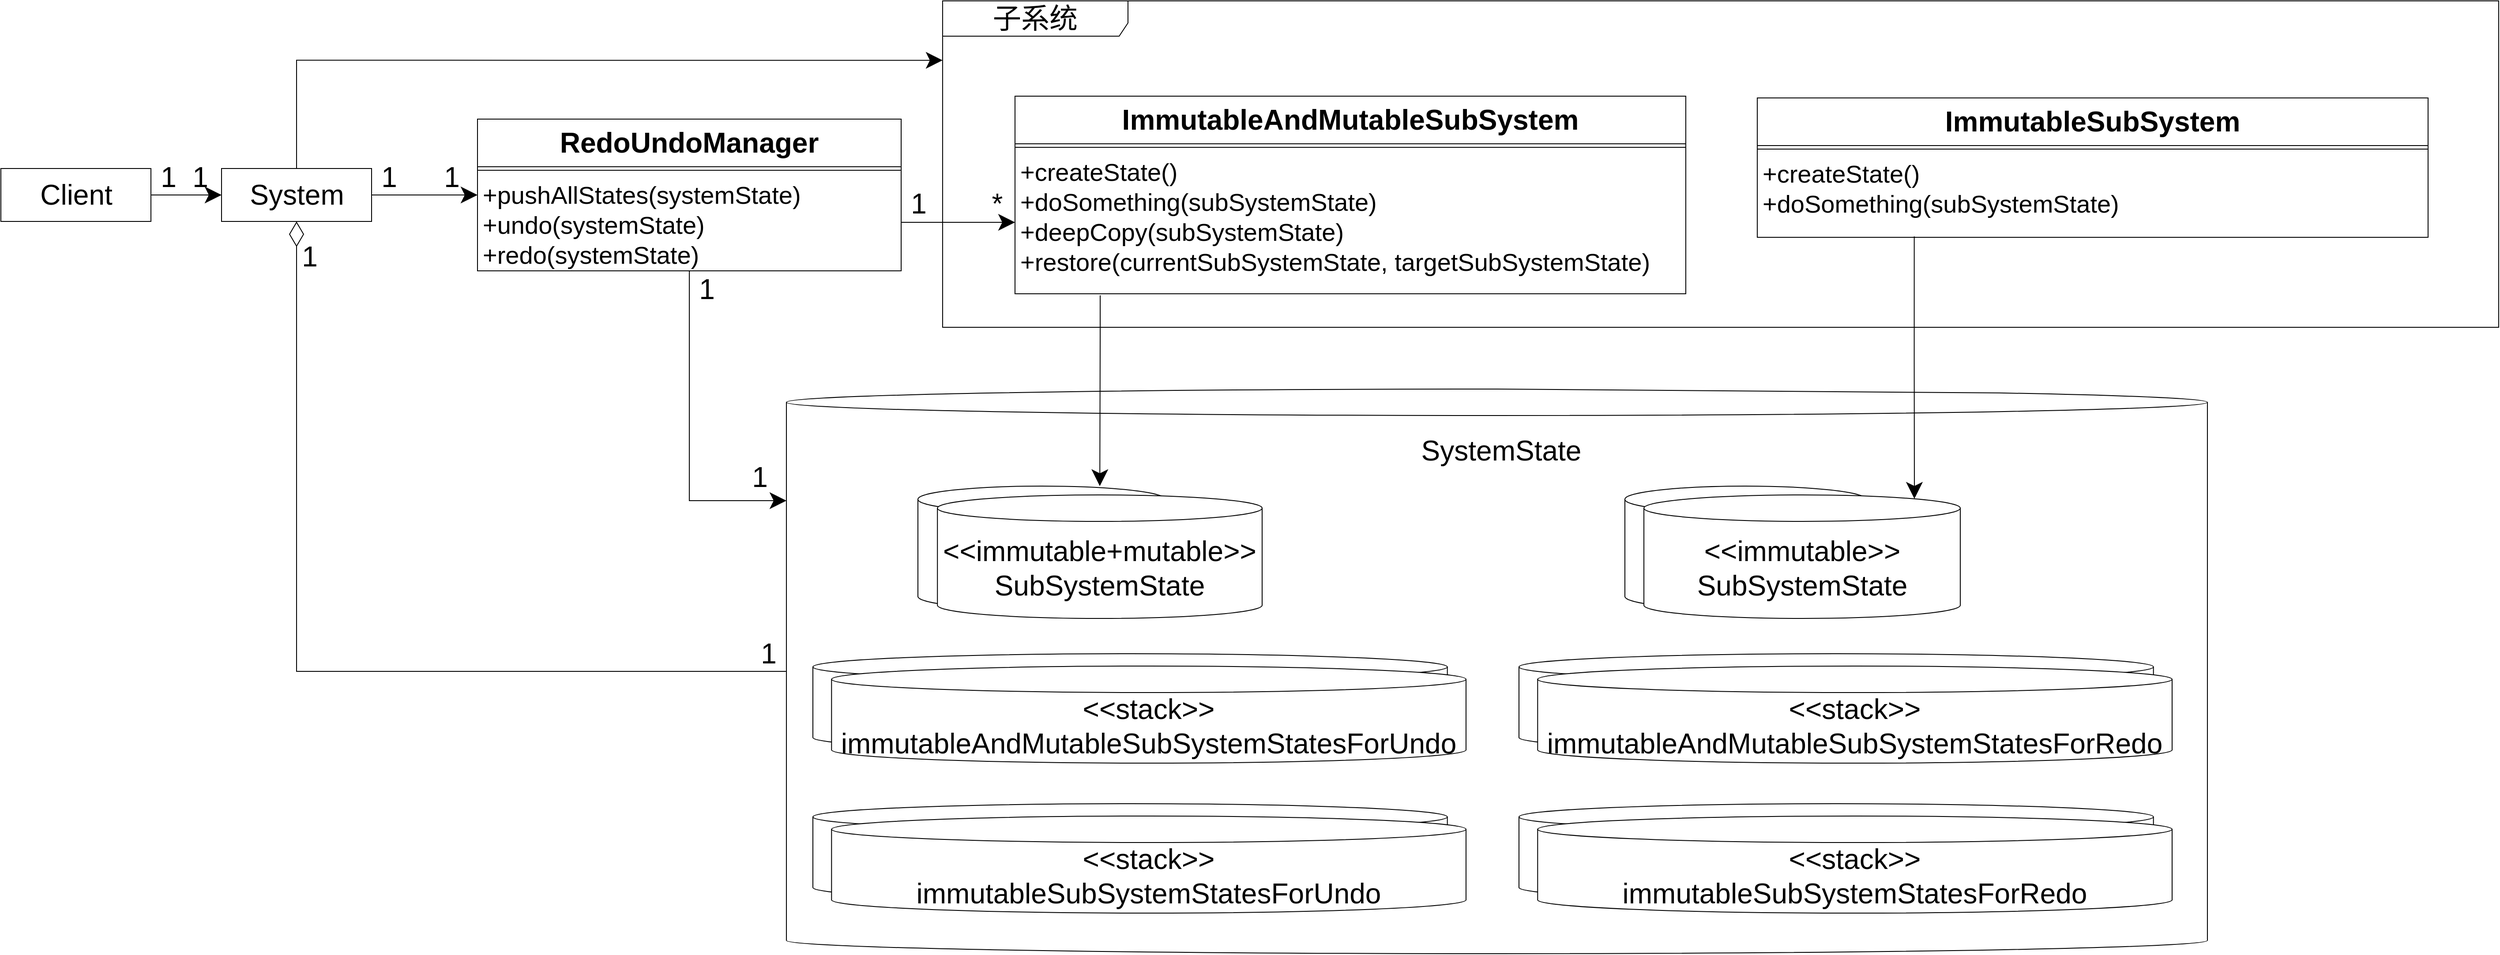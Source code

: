 <mxfile version="14.6.13" type="device"><diagram id="34xcj6VJA_TgIxmaPHAQ" name="第 1 页"><mxGraphModel dx="3592" dy="2130" grid="1" gridSize="10" guides="1" tooltips="1" connect="1" arrows="1" fold="1" page="1" pageScale="1" pageWidth="827" pageHeight="1169" math="0" shadow="0"><root><mxCell id="0"/><mxCell id="1" parent="0"/><mxCell id="PxvBBL2ty2cdPOecogPF-61" value="&lt;font style=&quot;font-size: 32px&quot;&gt;子系统&lt;/font&gt;" style="shape=umlFrame;whiteSpace=wrap;html=1;width=210;height=40;fontSize=32;" vertex="1" parent="1"><mxGeometry x="827" y="330" width="1763" height="370" as="geometry"/></mxCell><mxCell id="PxvBBL2ty2cdPOecogPF-2" value="" style="shape=cylinder3;whiteSpace=wrap;html=1;boundedLbl=1;backgroundOutline=1;size=15;" vertex="1" parent="1"><mxGeometry x="650" y="770" width="1610" height="640" as="geometry"/></mxCell><mxCell id="PxvBBL2ty2cdPOecogPF-3" value="" style="edgeStyle=orthogonalEdgeStyle;rounded=0;orthogonalLoop=1;jettySize=auto;html=1;endSize=16;startSize=16;" edge="1" parent="1" source="PxvBBL2ty2cdPOecogPF-4"><mxGeometry relative="1" as="geometry"><mxPoint x="10.0" y="550" as="targetPoint"/></mxGeometry></mxCell><mxCell id="PxvBBL2ty2cdPOecogPF-4" value="Client" style="html=1;fontSize=32;" vertex="1" parent="1"><mxGeometry x="-240" y="520.0" width="170" height="60" as="geometry"/></mxCell><mxCell id="PxvBBL2ty2cdPOecogPF-43" style="edgeStyle=orthogonalEdgeStyle;rounded=0;orthogonalLoop=1;jettySize=auto;html=1;entryX=0;entryY=0;entryDx=0;entryDy=126.5;entryPerimeter=0;endSize=16;startSize=16;" edge="1" parent="1" source="PxvBBL2ty2cdPOecogPF-7" target="PxvBBL2ty2cdPOecogPF-2"><mxGeometry relative="1" as="geometry"/></mxCell><mxCell id="PxvBBL2ty2cdPOecogPF-7" value="RedoUndoManager" style="swimlane;fontStyle=1;align=center;verticalAlign=top;childLayout=stackLayout;horizontal=1;startSize=54;horizontalStack=0;resizeParent=1;resizeParentMax=0;resizeLast=0;collapsible=1;marginBottom=0;fontSize=32;" vertex="1" parent="1"><mxGeometry x="300" y="464" width="480" height="172" as="geometry"/></mxCell><mxCell id="PxvBBL2ty2cdPOecogPF-8" value="" style="line;strokeWidth=1;fillColor=none;align=left;verticalAlign=middle;spacingTop=-1;spacingLeft=3;spacingRight=3;rotatable=0;labelPosition=right;points=[];portConstraint=eastwest;" vertex="1" parent="PxvBBL2ty2cdPOecogPF-7"><mxGeometry y="54" width="480" height="8" as="geometry"/></mxCell><mxCell id="PxvBBL2ty2cdPOecogPF-9" value="+pushAllStates(systemState)&#10;+undo(systemState)&#10;+redo(systemState)" style="text;strokeColor=none;fillColor=none;align=left;verticalAlign=top;spacingLeft=4;spacingRight=4;overflow=hidden;rotatable=0;points=[[0,0.5],[1,0.5]];portConstraint=eastwest;fontSize=28;" vertex="1" parent="PxvBBL2ty2cdPOecogPF-7"><mxGeometry y="62" width="480" height="110" as="geometry"/></mxCell><mxCell id="PxvBBL2ty2cdPOecogPF-11" style="edgeStyle=orthogonalEdgeStyle;rounded=0;orthogonalLoop=1;jettySize=auto;html=1;entryX=0;entryY=0.5;entryDx=0;entryDy=0;entryPerimeter=0;startSize=26;endSize=26;exitX=0.5;exitY=1;exitDx=0;exitDy=0;startArrow=diamondThin;startFill=0;endArrow=none;endFill=0;" edge="1" parent="1" source="PxvBBL2ty2cdPOecogPF-35" target="PxvBBL2ty2cdPOecogPF-2"><mxGeometry relative="1" as="geometry"><mxPoint x="768.6" y="760" as="sourcePoint"/><mxPoint x="480" y="-471.44" as="targetPoint"/></mxGeometry></mxCell><mxCell id="PxvBBL2ty2cdPOecogPF-45" style="edgeStyle=orthogonalEdgeStyle;rounded=0;orthogonalLoop=1;jettySize=auto;html=1;entryX=0.736;entryY=0;entryDx=0;entryDy=0;entryPerimeter=0;startSize=16;endSize=16;exitX=0.127;exitY=1.011;exitDx=0;exitDy=0;exitPerimeter=0;" edge="1" parent="1" source="PxvBBL2ty2cdPOecogPF-17" target="PxvBBL2ty2cdPOecogPF-36"><mxGeometry relative="1" as="geometry"><Array as="points"><mxPoint x="1006" y="710"/></Array></mxGeometry></mxCell><mxCell id="PxvBBL2ty2cdPOecogPF-15" value="ImmutableAndMutableSubSystem" style="swimlane;fontStyle=1;align=center;verticalAlign=top;childLayout=stackLayout;horizontal=1;startSize=54;horizontalStack=0;resizeParent=1;resizeParentMax=0;resizeLast=0;collapsible=1;marginBottom=0;fontSize=32;" vertex="1" parent="1"><mxGeometry x="909" y="438" width="760" height="224" as="geometry"/></mxCell><mxCell id="PxvBBL2ty2cdPOecogPF-16" value="" style="line;strokeWidth=1;fillColor=none;align=left;verticalAlign=middle;spacingTop=-1;spacingLeft=3;spacingRight=3;rotatable=0;labelPosition=right;points=[];portConstraint=eastwest;" vertex="1" parent="PxvBBL2ty2cdPOecogPF-15"><mxGeometry y="54" width="760" height="8" as="geometry"/></mxCell><mxCell id="PxvBBL2ty2cdPOecogPF-17" value="+createState()&#10;+doSomething(subSystemState)&#10;+deepCopy(subSystemState)&#10;+restore(currentSubSystemState, targetSubSystemState)" style="text;strokeColor=none;fillColor=none;align=left;verticalAlign=top;spacingLeft=4;spacingRight=4;overflow=hidden;rotatable=0;points=[[0,0.5],[1,0.5]];portConstraint=eastwest;fontSize=28;" vertex="1" parent="PxvBBL2ty2cdPOecogPF-15"><mxGeometry y="62" width="760" height="162" as="geometry"/></mxCell><mxCell id="PxvBBL2ty2cdPOecogPF-26" value="&lt;font style=&quot;font-size: 32px&quot;&gt;SystemState&lt;/font&gt;" style="text;html=1;strokeColor=none;fillColor=none;align=center;verticalAlign=middle;whiteSpace=wrap;rounded=0;" vertex="1" parent="1"><mxGeometry x="1440" y="820" width="40" height="40" as="geometry"/></mxCell><mxCell id="PxvBBL2ty2cdPOecogPF-33" style="edgeStyle=orthogonalEdgeStyle;rounded=0;orthogonalLoop=1;jettySize=auto;html=1;entryX=0;entryY=0.182;entryDx=0;entryDy=0;startSize=16;endSize=16;exitX=0.5;exitY=0;exitDx=0;exitDy=0;entryPerimeter=0;" edge="1" parent="1" source="PxvBBL2ty2cdPOecogPF-35" target="PxvBBL2ty2cdPOecogPF-61"><mxGeometry relative="1" as="geometry"><mxPoint x="487.73" y="-211.56" as="targetPoint"/><Array as="points"><mxPoint x="95" y="397"/></Array></mxGeometry></mxCell><mxCell id="PxvBBL2ty2cdPOecogPF-34" style="edgeStyle=orthogonalEdgeStyle;rounded=0;orthogonalLoop=1;jettySize=auto;html=1;startSize=16;endSize=16;exitX=1;exitY=0.5;exitDx=0;exitDy=0;" edge="1" parent="1" source="PxvBBL2ty2cdPOecogPF-35" target="PxvBBL2ty2cdPOecogPF-7"><mxGeometry relative="1" as="geometry"/></mxCell><mxCell id="PxvBBL2ty2cdPOecogPF-35" value="System" style="html=1;fontSize=32;" vertex="1" parent="1"><mxGeometry x="10" y="520.0" width="170" height="60" as="geometry"/></mxCell><mxCell id="PxvBBL2ty2cdPOecogPF-37" value="" style="group" vertex="1" connectable="0" parent="1"><mxGeometry x="799" y="880" width="390" height="150" as="geometry"/></mxCell><mxCell id="PxvBBL2ty2cdPOecogPF-36" value="" style="shape=cylinder3;whiteSpace=wrap;html=1;boundedLbl=1;backgroundOutline=1;size=15;" vertex="1" parent="PxvBBL2ty2cdPOecogPF-37"><mxGeometry width="280.007" height="140" as="geometry"/></mxCell><mxCell id="PxvBBL2ty2cdPOecogPF-10" value="&lt;font style=&quot;font-size: 32px&quot;&gt;&amp;lt;&amp;lt;immutable+mutable&amp;gt;&amp;gt;&lt;br&gt;SubSystemState&lt;/font&gt;" style="shape=cylinder3;whiteSpace=wrap;html=1;boundedLbl=1;backgroundOutline=1;size=15;" vertex="1" parent="PxvBBL2ty2cdPOecogPF-37"><mxGeometry x="22.104" y="10" width="367.896" height="140" as="geometry"/></mxCell><mxCell id="PxvBBL2ty2cdPOecogPF-39" value="" style="group" vertex="1" connectable="0" parent="1"><mxGeometry x="680" y="1070" width="740" height="124" as="geometry"/></mxCell><mxCell id="PxvBBL2ty2cdPOecogPF-38" value="" style="shape=cylinder3;whiteSpace=wrap;html=1;boundedLbl=1;backgroundOutline=1;size=15;" vertex="1" parent="PxvBBL2ty2cdPOecogPF-39"><mxGeometry width="718.857" height="110" as="geometry"/></mxCell><mxCell id="PxvBBL2ty2cdPOecogPF-27" value="&lt;span style=&quot;font-size: 32px ; text-align: left&quot;&gt;&amp;lt;&amp;lt;stack&amp;gt;&amp;gt;&lt;br&gt;&lt;/span&gt;&lt;span style=&quot;font-size: 32px&quot;&gt;immutableAndMutableSubSystem&lt;/span&gt;&lt;span style=&quot;font-size: 32px ; text-align: left&quot;&gt;StatesForUndo&lt;/span&gt;" style="shape=cylinder3;whiteSpace=wrap;html=1;boundedLbl=1;backgroundOutline=1;size=15;" vertex="1" parent="PxvBBL2ty2cdPOecogPF-39"><mxGeometry x="21.143" y="14" width="718.857" height="110" as="geometry"/></mxCell><mxCell id="PxvBBL2ty2cdPOecogPF-44" style="edgeStyle=orthogonalEdgeStyle;rounded=0;orthogonalLoop=1;jettySize=auto;html=1;startSize=16;endSize=16;" edge="1" parent="1" source="PxvBBL2ty2cdPOecogPF-9" target="PxvBBL2ty2cdPOecogPF-17"><mxGeometry relative="1" as="geometry"/></mxCell><mxCell id="PxvBBL2ty2cdPOecogPF-46" value="&lt;font style=&quot;font-size: 32px&quot;&gt;1&lt;/font&gt;" style="text;html=1;strokeColor=none;fillColor=none;align=center;verticalAlign=middle;whiteSpace=wrap;rounded=0;" vertex="1" parent="1"><mxGeometry x="90.0" y="610" width="40" height="20" as="geometry"/></mxCell><mxCell id="PxvBBL2ty2cdPOecogPF-47" value="&lt;font style=&quot;font-size: 32px&quot;&gt;1&lt;/font&gt;" style="text;html=1;strokeColor=none;fillColor=none;align=center;verticalAlign=middle;whiteSpace=wrap;rounded=0;" vertex="1" parent="1"><mxGeometry x="610.0" y="1060" width="40" height="20" as="geometry"/></mxCell><mxCell id="PxvBBL2ty2cdPOecogPF-48" value="&lt;font style=&quot;font-size: 32px&quot;&gt;1&lt;/font&gt;" style="text;html=1;strokeColor=none;fillColor=none;align=center;verticalAlign=middle;whiteSpace=wrap;rounded=0;" vertex="1" parent="1"><mxGeometry x="540.0" y="647" width="40" height="20" as="geometry"/></mxCell><mxCell id="PxvBBL2ty2cdPOecogPF-49" value="&lt;font style=&quot;font-size: 32px&quot;&gt;1&lt;/font&gt;" style="text;html=1;strokeColor=none;fillColor=none;align=center;verticalAlign=middle;whiteSpace=wrap;rounded=0;" vertex="1" parent="1"><mxGeometry x="600.0" y="860" width="40" height="20" as="geometry"/></mxCell><mxCell id="PxvBBL2ty2cdPOecogPF-50" value="&lt;font style=&quot;font-size: 32px&quot;&gt;1&lt;/font&gt;" style="text;html=1;strokeColor=none;fillColor=none;align=center;verticalAlign=middle;whiteSpace=wrap;rounded=0;" vertex="1" parent="1"><mxGeometry x="180.0" y="520" width="40" height="20" as="geometry"/></mxCell><mxCell id="PxvBBL2ty2cdPOecogPF-51" value="&lt;font style=&quot;font-size: 32px&quot;&gt;1&lt;/font&gt;" style="text;html=1;strokeColor=none;fillColor=none;align=center;verticalAlign=middle;whiteSpace=wrap;rounded=0;" vertex="1" parent="1"><mxGeometry x="251.0" y="520" width="40" height="20" as="geometry"/></mxCell><mxCell id="PxvBBL2ty2cdPOecogPF-52" value="&lt;font style=&quot;font-size: 32px&quot;&gt;1&lt;/font&gt;" style="text;html=1;strokeColor=none;fillColor=none;align=center;verticalAlign=middle;whiteSpace=wrap;rounded=0;" vertex="1" parent="1"><mxGeometry x="-70.0" y="520" width="40" height="20" as="geometry"/></mxCell><mxCell id="PxvBBL2ty2cdPOecogPF-53" value="&lt;font style=&quot;font-size: 32px&quot;&gt;1&lt;/font&gt;" style="text;html=1;strokeColor=none;fillColor=none;align=center;verticalAlign=middle;whiteSpace=wrap;rounded=0;" vertex="1" parent="1"><mxGeometry x="-34.0" y="520" width="40" height="20" as="geometry"/></mxCell><mxCell id="PxvBBL2ty2cdPOecogPF-56" value="&lt;font style=&quot;font-size: 32px&quot;&gt;1&lt;/font&gt;" style="text;html=1;strokeColor=none;fillColor=none;align=center;verticalAlign=middle;whiteSpace=wrap;rounded=0;" vertex="1" parent="1"><mxGeometry x="780.0" y="550" width="40" height="20" as="geometry"/></mxCell><mxCell id="PxvBBL2ty2cdPOecogPF-57" value="&lt;font style=&quot;font-size: 32px&quot;&gt;*&lt;/font&gt;" style="text;html=1;strokeColor=none;fillColor=none;align=center;verticalAlign=middle;whiteSpace=wrap;rounded=0;" vertex="1" parent="1"><mxGeometry x="869.0" y="550" width="40" height="20" as="geometry"/></mxCell><mxCell id="PxvBBL2ty2cdPOecogPF-80" style="edgeStyle=orthogonalEdgeStyle;rounded=0;orthogonalLoop=1;jettySize=auto;html=1;entryX=0.855;entryY=0;entryDx=0;entryDy=4.35;entryPerimeter=0;startSize=16;endSize=16;exitX=0.234;exitY=0.99;exitDx=0;exitDy=0;exitPerimeter=0;" edge="1" parent="1" source="PxvBBL2ty2cdPOecogPF-60" target="PxvBBL2ty2cdPOecogPF-64"><mxGeometry relative="1" as="geometry"/></mxCell><mxCell id="PxvBBL2ty2cdPOecogPF-58" value="ImmutableSubSystem" style="swimlane;fontStyle=1;align=center;verticalAlign=top;childLayout=stackLayout;horizontal=1;startSize=54;horizontalStack=0;resizeParent=1;resizeParentMax=0;resizeLast=0;collapsible=1;marginBottom=0;fontSize=32;" vertex="1" parent="1"><mxGeometry x="1750" y="440" width="760" height="158" as="geometry"/></mxCell><mxCell id="PxvBBL2ty2cdPOecogPF-59" value="" style="line;strokeWidth=1;fillColor=none;align=left;verticalAlign=middle;spacingTop=-1;spacingLeft=3;spacingRight=3;rotatable=0;labelPosition=right;points=[];portConstraint=eastwest;" vertex="1" parent="PxvBBL2ty2cdPOecogPF-58"><mxGeometry y="54" width="760" height="8" as="geometry"/></mxCell><mxCell id="PxvBBL2ty2cdPOecogPF-60" value="+createState()&#10;+doSomething(subSystemState)" style="text;strokeColor=none;fillColor=none;align=left;verticalAlign=top;spacingLeft=4;spacingRight=4;overflow=hidden;rotatable=0;points=[[0,0.5],[1,0.5]];portConstraint=eastwest;fontSize=28;" vertex="1" parent="PxvBBL2ty2cdPOecogPF-58"><mxGeometry y="62" width="760" height="96" as="geometry"/></mxCell><mxCell id="PxvBBL2ty2cdPOecogPF-62" value="" style="group" vertex="1" connectable="0" parent="1"><mxGeometry x="1600" y="880" width="380" height="150" as="geometry"/></mxCell><mxCell id="PxvBBL2ty2cdPOecogPF-63" value="" style="shape=cylinder3;whiteSpace=wrap;html=1;boundedLbl=1;backgroundOutline=1;size=15;" vertex="1" parent="PxvBBL2ty2cdPOecogPF-62"><mxGeometry width="272.827" height="140" as="geometry"/></mxCell><mxCell id="PxvBBL2ty2cdPOecogPF-64" value="&lt;font style=&quot;font-size: 32px&quot;&gt;&amp;lt;&amp;lt;immutable&amp;gt;&amp;gt;&lt;br&gt;SubSystemState&lt;/font&gt;" style="shape=cylinder3;whiteSpace=wrap;html=1;boundedLbl=1;backgroundOutline=1;size=15;" vertex="1" parent="PxvBBL2ty2cdPOecogPF-62"><mxGeometry x="21.537" y="10" width="358.463" height="140" as="geometry"/></mxCell><mxCell id="PxvBBL2ty2cdPOecogPF-71" value="" style="group" vertex="1" connectable="0" parent="1"><mxGeometry x="1480" y="1070" width="740" height="124" as="geometry"/></mxCell><mxCell id="PxvBBL2ty2cdPOecogPF-72" value="" style="shape=cylinder3;whiteSpace=wrap;html=1;boundedLbl=1;backgroundOutline=1;size=15;" vertex="1" parent="PxvBBL2ty2cdPOecogPF-71"><mxGeometry width="718.857" height="110" as="geometry"/></mxCell><mxCell id="PxvBBL2ty2cdPOecogPF-73" value="&lt;span style=&quot;font-size: 32px ; text-align: left&quot;&gt;&amp;lt;&amp;lt;stack&amp;gt;&amp;gt;&lt;br&gt;&lt;/span&gt;&lt;span style=&quot;font-size: 32px&quot;&gt;immutableAndMutableSubSystem&lt;/span&gt;&lt;span style=&quot;font-size: 32px ; text-align: left&quot;&gt;StatesForRedo&lt;/span&gt;" style="shape=cylinder3;whiteSpace=wrap;html=1;boundedLbl=1;backgroundOutline=1;size=15;" vertex="1" parent="PxvBBL2ty2cdPOecogPF-71"><mxGeometry x="21.143" y="14" width="718.857" height="110" as="geometry"/></mxCell><mxCell id="PxvBBL2ty2cdPOecogPF-74" value="" style="group" vertex="1" connectable="0" parent="1"><mxGeometry x="680" y="1240" width="740" height="124" as="geometry"/></mxCell><mxCell id="PxvBBL2ty2cdPOecogPF-75" value="" style="shape=cylinder3;whiteSpace=wrap;html=1;boundedLbl=1;backgroundOutline=1;size=15;" vertex="1" parent="PxvBBL2ty2cdPOecogPF-74"><mxGeometry width="718.857" height="110" as="geometry"/></mxCell><mxCell id="PxvBBL2ty2cdPOecogPF-76" value="&lt;span style=&quot;font-size: 32px ; text-align: left&quot;&gt;&amp;lt;&amp;lt;stack&amp;gt;&amp;gt;&lt;br&gt;&lt;/span&gt;&lt;span style=&quot;font-size: 32px&quot;&gt;immutableSubSystem&lt;/span&gt;&lt;span style=&quot;font-size: 32px ; text-align: left&quot;&gt;StatesForUndo&lt;/span&gt;" style="shape=cylinder3;whiteSpace=wrap;html=1;boundedLbl=1;backgroundOutline=1;size=15;" vertex="1" parent="PxvBBL2ty2cdPOecogPF-74"><mxGeometry x="21.143" y="14" width="718.857" height="110" as="geometry"/></mxCell><mxCell id="PxvBBL2ty2cdPOecogPF-77" value="" style="group" vertex="1" connectable="0" parent="1"><mxGeometry x="1480" y="1240" width="740" height="124" as="geometry"/></mxCell><mxCell id="PxvBBL2ty2cdPOecogPF-78" value="" style="shape=cylinder3;whiteSpace=wrap;html=1;boundedLbl=1;backgroundOutline=1;size=15;" vertex="1" parent="PxvBBL2ty2cdPOecogPF-77"><mxGeometry width="718.857" height="110" as="geometry"/></mxCell><mxCell id="PxvBBL2ty2cdPOecogPF-79" value="&lt;span style=&quot;font-size: 32px ; text-align: left&quot;&gt;&amp;lt;&amp;lt;stack&amp;gt;&amp;gt;&lt;br&gt;&lt;/span&gt;&lt;span style=&quot;font-size: 32px&quot;&gt;immutableSubSystem&lt;/span&gt;&lt;span style=&quot;font-size: 32px ; text-align: left&quot;&gt;StatesForRedo&lt;/span&gt;" style="shape=cylinder3;whiteSpace=wrap;html=1;boundedLbl=1;backgroundOutline=1;size=15;" vertex="1" parent="PxvBBL2ty2cdPOecogPF-77"><mxGeometry x="21.143" y="14" width="718.857" height="110" as="geometry"/></mxCell></root></mxGraphModel></diagram></mxfile>